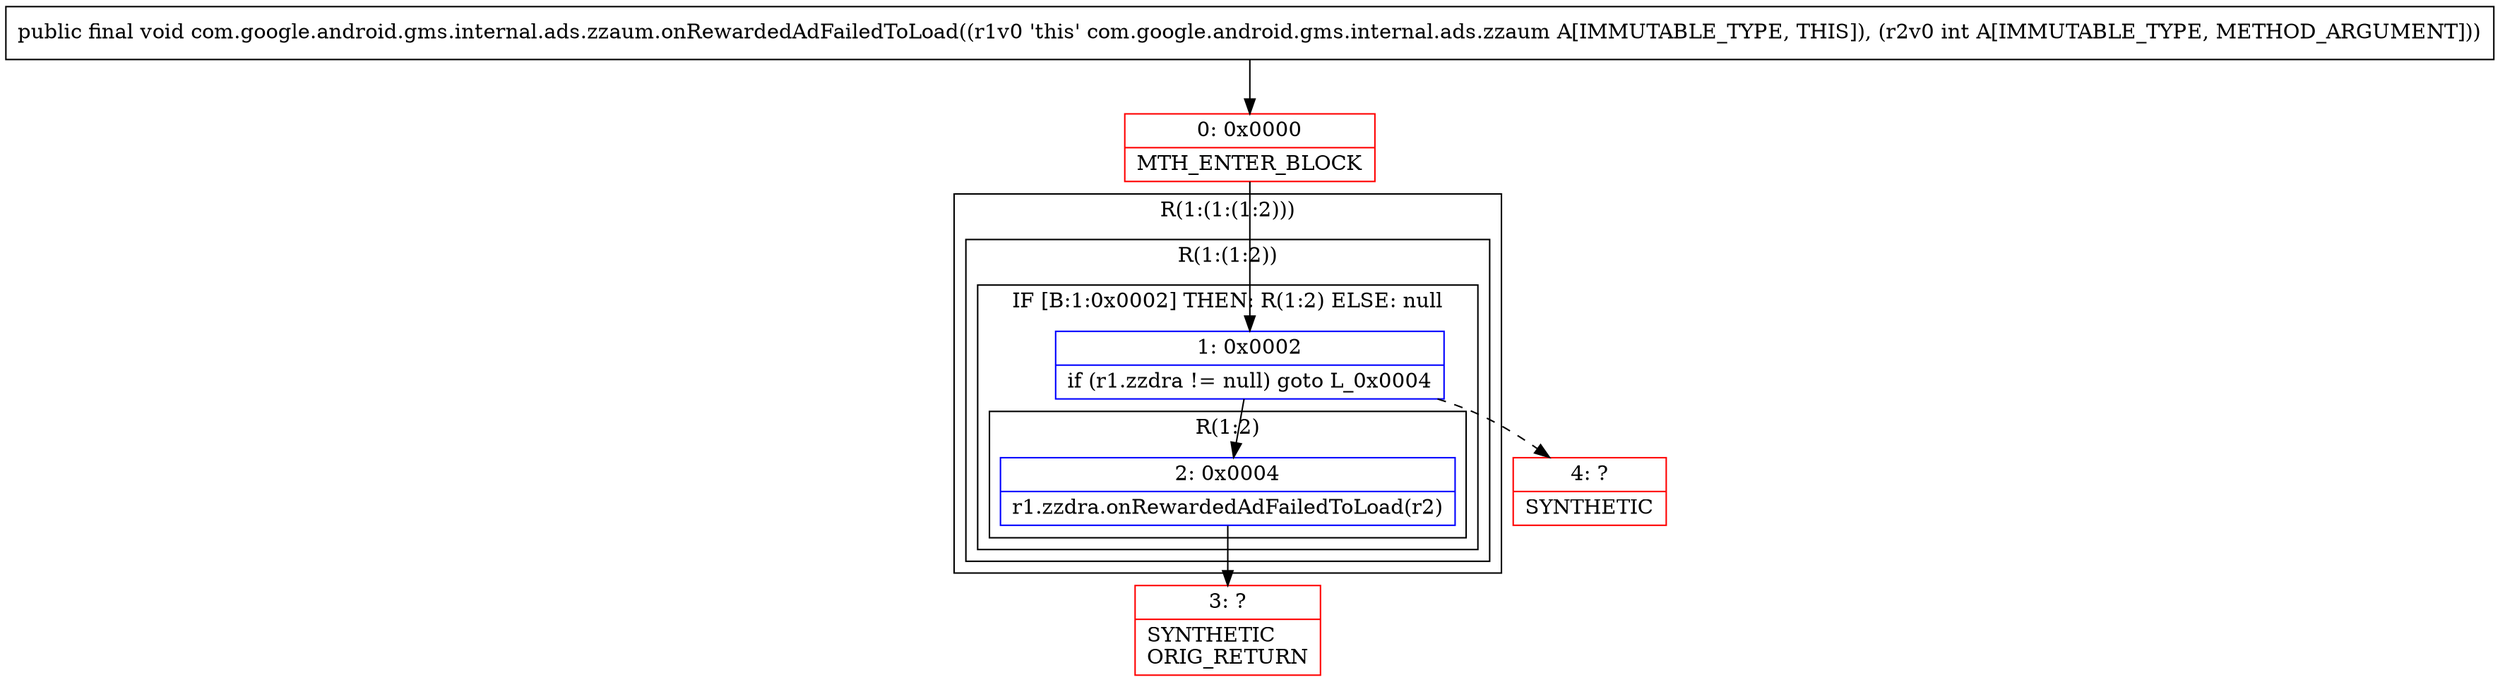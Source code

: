 digraph "CFG forcom.google.android.gms.internal.ads.zzaum.onRewardedAdFailedToLoad(I)V" {
subgraph cluster_Region_490204015 {
label = "R(1:(1:(1:2)))";
node [shape=record,color=blue];
subgraph cluster_Region_277265343 {
label = "R(1:(1:2))";
node [shape=record,color=blue];
subgraph cluster_IfRegion_530347092 {
label = "IF [B:1:0x0002] THEN: R(1:2) ELSE: null";
node [shape=record,color=blue];
Node_1 [shape=record,label="{1\:\ 0x0002|if (r1.zzdra != null) goto L_0x0004\l}"];
subgraph cluster_Region_1667227505 {
label = "R(1:2)";
node [shape=record,color=blue];
Node_2 [shape=record,label="{2\:\ 0x0004|r1.zzdra.onRewardedAdFailedToLoad(r2)\l}"];
}
}
}
}
Node_0 [shape=record,color=red,label="{0\:\ 0x0000|MTH_ENTER_BLOCK\l}"];
Node_3 [shape=record,color=red,label="{3\:\ ?|SYNTHETIC\lORIG_RETURN\l}"];
Node_4 [shape=record,color=red,label="{4\:\ ?|SYNTHETIC\l}"];
MethodNode[shape=record,label="{public final void com.google.android.gms.internal.ads.zzaum.onRewardedAdFailedToLoad((r1v0 'this' com.google.android.gms.internal.ads.zzaum A[IMMUTABLE_TYPE, THIS]), (r2v0 int A[IMMUTABLE_TYPE, METHOD_ARGUMENT])) }"];
MethodNode -> Node_0;
Node_1 -> Node_2;
Node_1 -> Node_4[style=dashed];
Node_2 -> Node_3;
Node_0 -> Node_1;
}

